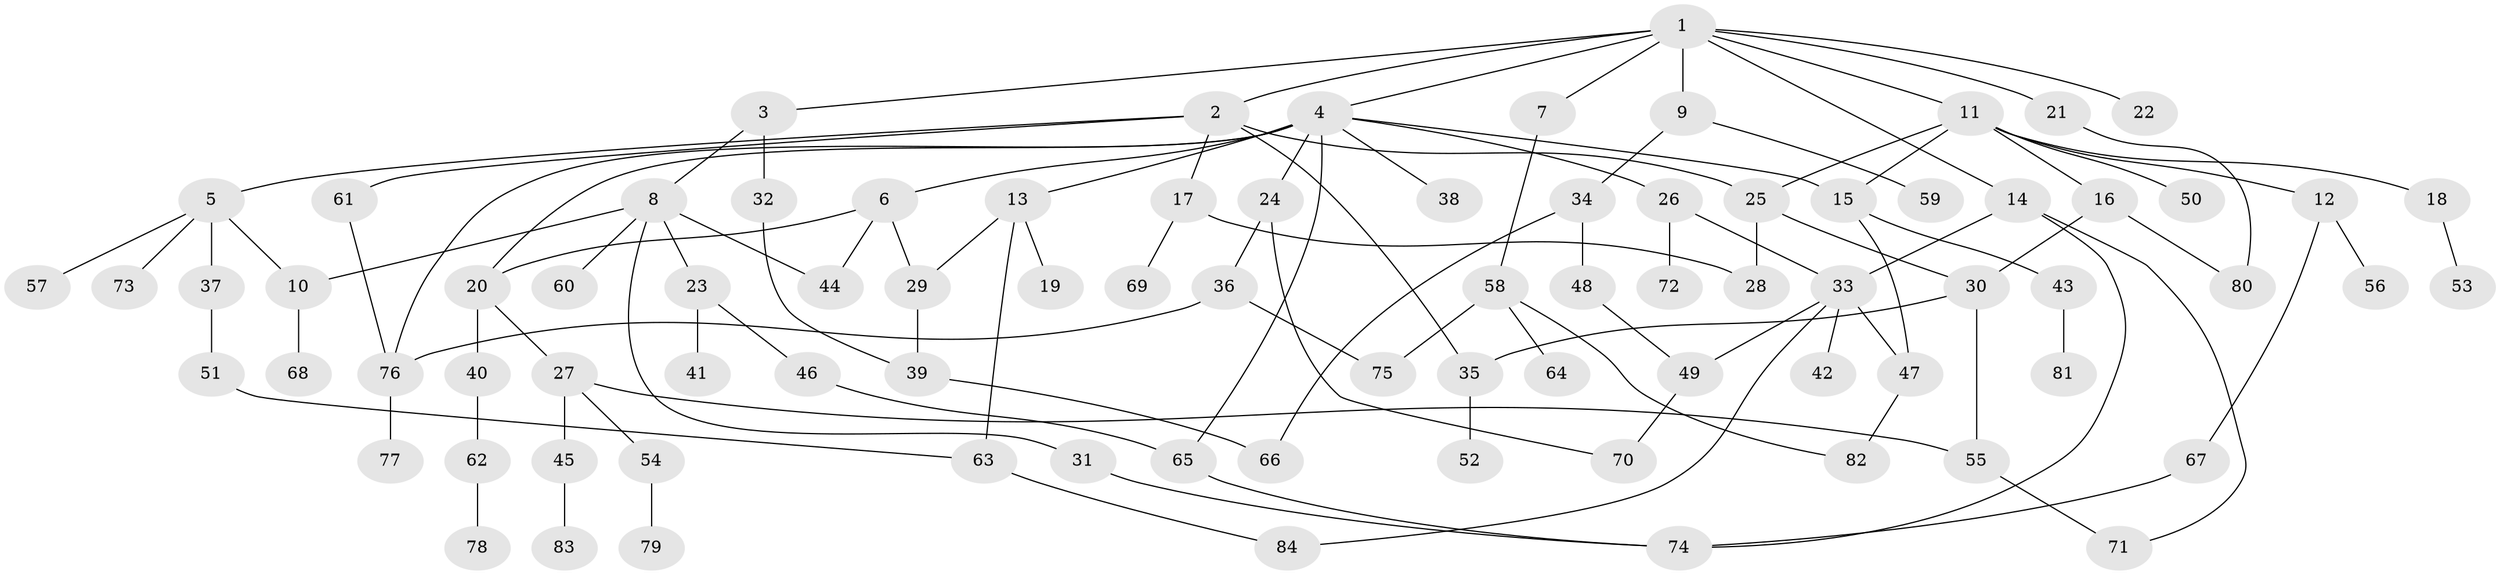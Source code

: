 // coarse degree distribution, {9: 0.05555555555555555, 3: 0.24074074074074073, 11: 0.018518518518518517, 4: 0.07407407407407407, 6: 0.037037037037037035, 2: 0.18518518518518517, 5: 0.037037037037037035, 1: 0.3333333333333333, 7: 0.018518518518518517}
// Generated by graph-tools (version 1.1) at 2025/51/02/27/25 19:51:40]
// undirected, 84 vertices, 111 edges
graph export_dot {
graph [start="1"]
  node [color=gray90,style=filled];
  1;
  2;
  3;
  4;
  5;
  6;
  7;
  8;
  9;
  10;
  11;
  12;
  13;
  14;
  15;
  16;
  17;
  18;
  19;
  20;
  21;
  22;
  23;
  24;
  25;
  26;
  27;
  28;
  29;
  30;
  31;
  32;
  33;
  34;
  35;
  36;
  37;
  38;
  39;
  40;
  41;
  42;
  43;
  44;
  45;
  46;
  47;
  48;
  49;
  50;
  51;
  52;
  53;
  54;
  55;
  56;
  57;
  58;
  59;
  60;
  61;
  62;
  63;
  64;
  65;
  66;
  67;
  68;
  69;
  70;
  71;
  72;
  73;
  74;
  75;
  76;
  77;
  78;
  79;
  80;
  81;
  82;
  83;
  84;
  1 -- 2;
  1 -- 3;
  1 -- 4;
  1 -- 7;
  1 -- 9;
  1 -- 11;
  1 -- 14;
  1 -- 21;
  1 -- 22;
  2 -- 5;
  2 -- 17;
  2 -- 61;
  2 -- 25;
  2 -- 35;
  3 -- 8;
  3 -- 32;
  4 -- 6;
  4 -- 13;
  4 -- 15;
  4 -- 24;
  4 -- 26;
  4 -- 38;
  4 -- 76;
  4 -- 20;
  4 -- 65;
  5 -- 37;
  5 -- 57;
  5 -- 73;
  5 -- 10;
  6 -- 20;
  6 -- 29;
  6 -- 44;
  7 -- 58;
  8 -- 10;
  8 -- 23;
  8 -- 31;
  8 -- 60;
  8 -- 44;
  9 -- 34;
  9 -- 59;
  10 -- 68;
  11 -- 12;
  11 -- 16;
  11 -- 18;
  11 -- 25;
  11 -- 50;
  11 -- 15;
  12 -- 56;
  12 -- 67;
  13 -- 19;
  13 -- 29;
  13 -- 63;
  14 -- 33;
  14 -- 74;
  14 -- 71;
  15 -- 43;
  15 -- 47;
  16 -- 30;
  16 -- 80;
  17 -- 28;
  17 -- 69;
  18 -- 53;
  20 -- 27;
  20 -- 40;
  21 -- 80;
  23 -- 41;
  23 -- 46;
  24 -- 36;
  24 -- 70;
  25 -- 30;
  25 -- 28;
  26 -- 72;
  26 -- 33;
  27 -- 45;
  27 -- 54;
  27 -- 55;
  29 -- 39;
  30 -- 35;
  30 -- 55;
  31 -- 74;
  32 -- 39;
  33 -- 42;
  33 -- 47;
  33 -- 84;
  33 -- 49;
  34 -- 48;
  34 -- 66;
  35 -- 52;
  36 -- 75;
  36 -- 76;
  37 -- 51;
  39 -- 66;
  40 -- 62;
  43 -- 81;
  45 -- 83;
  46 -- 65;
  47 -- 82;
  48 -- 49;
  49 -- 70;
  51 -- 63;
  54 -- 79;
  55 -- 71;
  58 -- 64;
  58 -- 82;
  58 -- 75;
  61 -- 76;
  62 -- 78;
  63 -- 84;
  65 -- 74;
  67 -- 74;
  76 -- 77;
}
